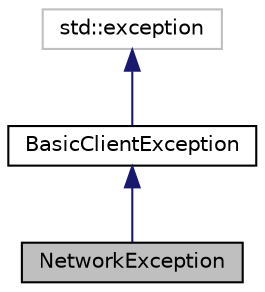 digraph "NetworkException"
{
 // LATEX_PDF_SIZE
  edge [fontname="Helvetica",fontsize="10",labelfontname="Helvetica",labelfontsize="10"];
  node [fontname="Helvetica",fontsize="10",shape=record];
  Node1 [label="NetworkException",height=0.2,width=0.4,color="black", fillcolor="grey75", style="filled", fontcolor="black",tooltip="Исключение для сетевых ошибок."];
  Node2 -> Node1 [dir="back",color="midnightblue",fontsize="10",style="solid"];
  Node2 [label="BasicClientException",height=0.2,width=0.4,color="black", fillcolor="white", style="filled",URL="$classBasicClientException.html",tooltip="Базовый класс для клиентских ошибок."];
  Node3 -> Node2 [dir="back",color="midnightblue",fontsize="10",style="solid"];
  Node3 [label="std::exception",height=0.2,width=0.4,color="grey75", fillcolor="white", style="filled",tooltip=" "];
}
